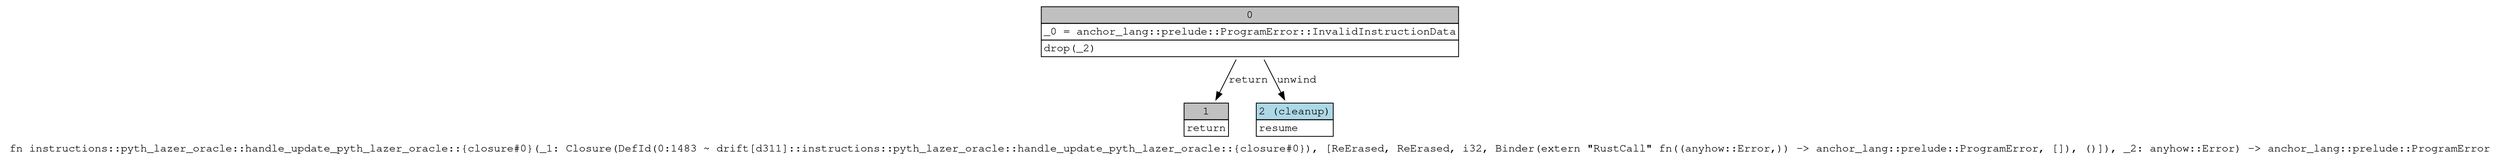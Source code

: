 digraph Mir_0_1483 {
    graph [fontname="Courier, monospace"];
    node [fontname="Courier, monospace"];
    edge [fontname="Courier, monospace"];
    label=<fn instructions::pyth_lazer_oracle::handle_update_pyth_lazer_oracle::{closure#0}(_1: Closure(DefId(0:1483 ~ drift[d311]::instructions::pyth_lazer_oracle::handle_update_pyth_lazer_oracle::{closure#0}), [ReErased, ReErased, i32, Binder(extern &quot;RustCall&quot; fn((anyhow::Error,)) -&gt; anchor_lang::prelude::ProgramError, []), ()]), _2: anyhow::Error) -&gt; anchor_lang::prelude::ProgramError<br align="left"/>>;
    bb0__0_1483 [shape="none", label=<<table border="0" cellborder="1" cellspacing="0"><tr><td bgcolor="gray" align="center" colspan="1">0</td></tr><tr><td align="left" balign="left">_0 = anchor_lang::prelude::ProgramError::InvalidInstructionData<br/></td></tr><tr><td align="left">drop(_2)</td></tr></table>>];
    bb1__0_1483 [shape="none", label=<<table border="0" cellborder="1" cellspacing="0"><tr><td bgcolor="gray" align="center" colspan="1">1</td></tr><tr><td align="left">return</td></tr></table>>];
    bb2__0_1483 [shape="none", label=<<table border="0" cellborder="1" cellspacing="0"><tr><td bgcolor="lightblue" align="center" colspan="1">2 (cleanup)</td></tr><tr><td align="left">resume</td></tr></table>>];
    bb0__0_1483 -> bb1__0_1483 [label="return"];
    bb0__0_1483 -> bb2__0_1483 [label="unwind"];
}
